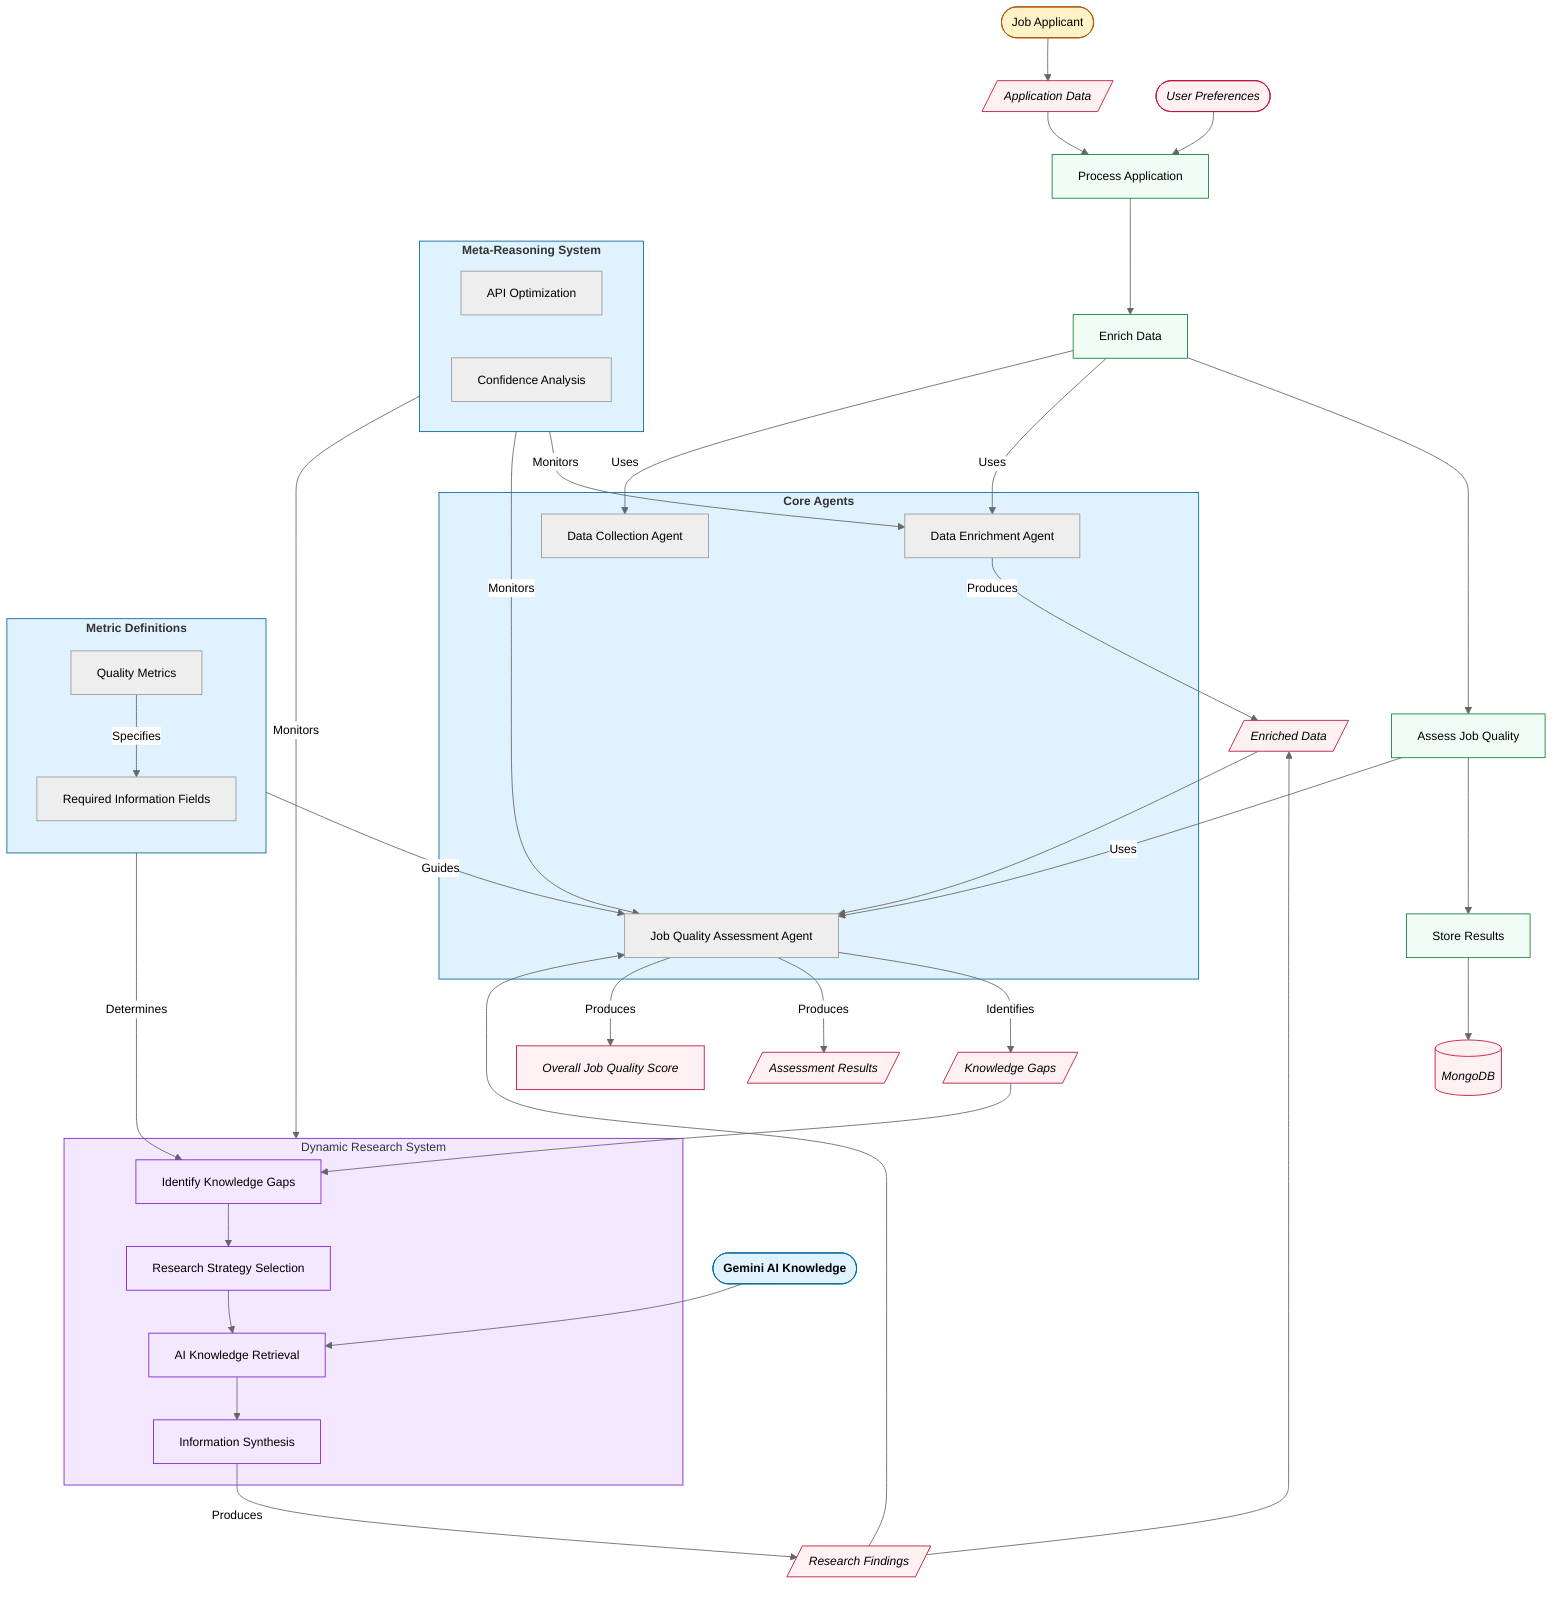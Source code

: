 %%{init: {'theme': 'neutral', 'themeVariables': { 'fontSize': '14px'}}}%%
flowchart TB
    %% Main workflow
    User([Job Applicant]) --> AppData[/"Application Data"/]
    AppData --> Process["Process Application"]
    Prefs([User Preferences]) --> Process
    
    Process --> Enrich["Enrich Data"]
    Enrich --> Assess["Assess Job Quality"]
    Assess --> Store["Store Results"]
    Store --> DB[(MongoDB)]
    
    %% Research System
    subgraph Research ["Dynamic Research System"]
        direction TB
        R1["Identify Knowledge Gaps"]
        R2["Research Strategy Selection"]
        R3["AI Knowledge Retrieval"]
        R4["Information Synthesis"]
        
        R1 --> R2 --> R3 --> R4
    end
    
    %% AI Knowledge Source
    AI([Gemini AI Knowledge]) --> R3
    
    %% Agents
    subgraph Agents ["Core Agents"]
        DataEnrich["Data Enrichment Agent"]
        JobQuality["Job Quality Assessment Agent"]
        DataCollect["Data Collection Agent"]
    end
    
    %% Metrics and Assessment
    subgraph MetricDefs ["Metric Definitions"]
        direction TB
        Metrics["Quality Metrics"]
        Required["Required Information Fields"]
        
        Metrics -- "Specifies" --> Required
    end
    
    %% Data flow
    EnrichedData[/"Enriched Data"/]
    Gaps[/"Knowledge Gaps"/]
    Findings[/"Research Findings"/]
    Results[/"Assessment Results"/]
    
    %% Connections
    Enrich -- "Uses" --> DataEnrich & DataCollect
    Assess -- "Uses" --> JobQuality
    
    DataEnrich -- "Produces" --> EnrichedData
    JobQuality -- "Identifies" --> Gaps
    JobQuality -- "Produces" --> Results
    
    Gaps --> R1
    R4 -- "Produces" --> Findings
    
    Findings --> EnrichedData
    Findings --> JobQuality
    EnrichedData --> JobQuality
    
    MetricDefs -- "Guides" --> JobQuality
    MetricDefs -- "Determines" --> R1
    
    %% Meta-reasoning
    subgraph Meta ["Meta-Reasoning System"]
        API["API Optimization"]
        Confidence["Confidence Analysis"]
    end
    
    Meta -- "Monitors" --> DataEnrich & JobQuality & Research
    
    JobQuality -- "Produces" --> Overall["Overall Job Quality Score"]
    
    classDef box fill:#e0f2fe,stroke:#0369a1,font-weight:bold
    classDef process fill:#f0fdf4,stroke:#15803d
    classDef data fill:#fff1f2,stroke:#be123c,font-style:italic
    classDef ai fill:#fef3c7,stroke:#b45309
    classDef research fill:#f3e8ff,stroke:#7e22ce
    
    class Process,Enrich,Assess,Store process
    class AppData,Prefs,EnrichedData,Gaps,Findings,Results,Overall,DB data
    class Research,R1,R2,R3,R4 research
    class User ai
    class Agents,MetricDefs,Meta,AI box